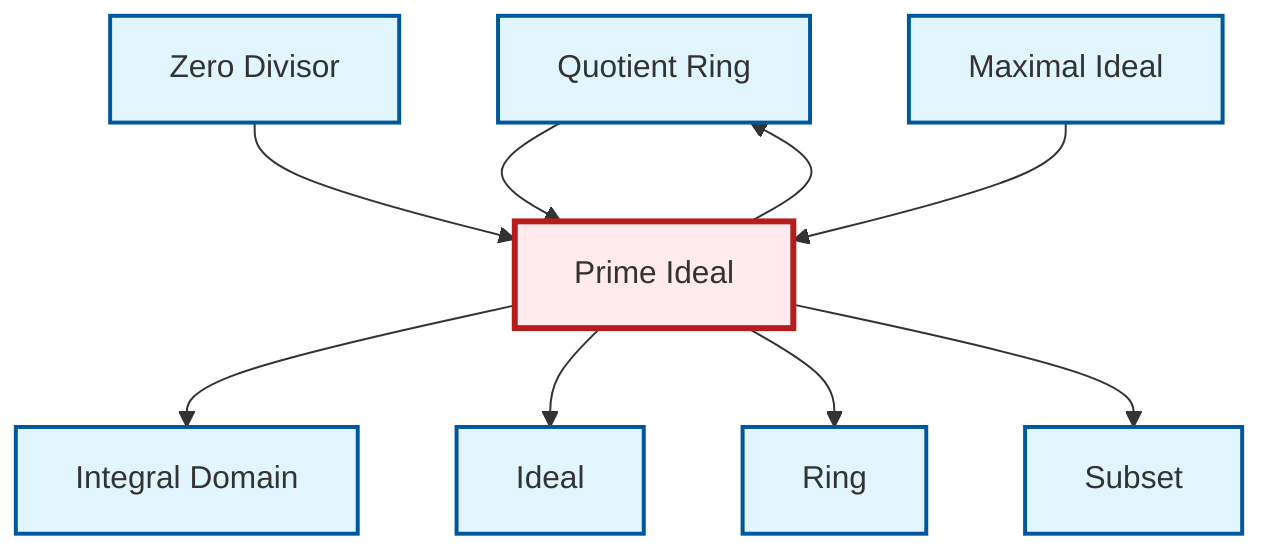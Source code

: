 graph TD
    classDef definition fill:#e1f5fe,stroke:#01579b,stroke-width:2px
    classDef theorem fill:#f3e5f5,stroke:#4a148c,stroke-width:2px
    classDef axiom fill:#fff3e0,stroke:#e65100,stroke-width:2px
    classDef example fill:#e8f5e9,stroke:#1b5e20,stroke-width:2px
    classDef current fill:#ffebee,stroke:#b71c1c,stroke-width:3px
    def-quotient-ring["Quotient Ring"]:::definition
    def-ideal["Ideal"]:::definition
    def-ring["Ring"]:::definition
    def-prime-ideal["Prime Ideal"]:::definition
    def-subset["Subset"]:::definition
    def-maximal-ideal["Maximal Ideal"]:::definition
    def-zero-divisor["Zero Divisor"]:::definition
    def-integral-domain["Integral Domain"]:::definition
    def-prime-ideal --> def-quotient-ring
    def-zero-divisor --> def-prime-ideal
    def-prime-ideal --> def-integral-domain
    def-prime-ideal --> def-ideal
    def-quotient-ring --> def-prime-ideal
    def-prime-ideal --> def-ring
    def-prime-ideal --> def-subset
    def-maximal-ideal --> def-prime-ideal
    class def-prime-ideal current